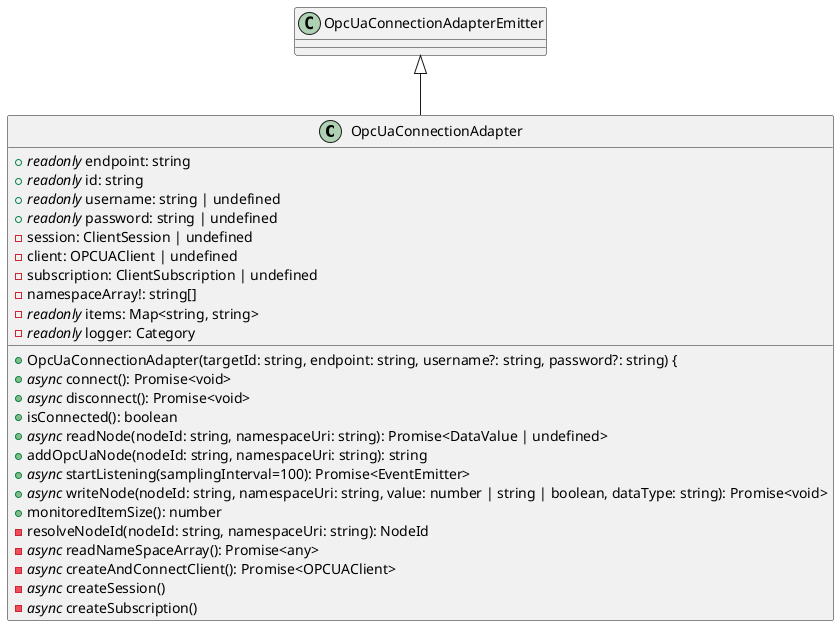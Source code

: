 /*
 * MIT License
 *
 * Copyright (c) 2021 P2O-Lab <p2o-lab@mailbox.tu-dresden.de>,
 * Chair for Process Control Systems, Technische Universität Dresden
 *
 * Permission is hereby granted, free of charge, to any person obtaining a copy
 * of this software and associated documentation files (the "Software"), to deal
 * in the Software without restriction, including without limitation the rights
 * to use, copy, modify, merge, publish, distribute, sublicense, and/or sell
 * copies of the Software, and to permit persons to whom the Software is
 * furnished to do so, subject to the following conditions:
 *
 * The above copyright notice and this permission notice shall be included in all
 * copies or substantial portions of the Software.
 *
 * THE SOFTWARE IS PROVIDED "AS IS", WITHOUT WARRANTY OF ANY KIND, EXPRESS OR
 * IMPLIED, INCLUDING BUT NOT LIMITED TO THE WARRANTIES OF MERCHANTABILITY,
 * FITNESS FOR A PARTICULAR PURPOSE AND NONINFRINGEMENT. IN NO EVENT SHALL THE
 * AUTHORS OR COPYRIGHT HOLDERS BE LIABLE FOR ANY CLAIM, DAMAGES OR OTHER
 * LIABILITY, WHETHER IN AN ACTION OF CONTRACT, TORT OR OTHERWISE, ARISING FROM,
 * OUT OF OR IN CONNECTION WITH THE SOFTWARE OR THE USE OR OTHER DEALINGS IN THE
 * SOFTWARE.
 */
 
@startuml
'https://plantuml.com/class-diagram

class OpcUaConnectionAdapter{
	+ //readonly// endpoint: string
	+ //readonly// id: string
	+ //readonly// username: string | undefined
    + //readonly// password: string | undefined
	- session: ClientSession | undefined
	- client: OPCUAClient | undefined
	- subscription: ClientSubscription | undefined
	- namespaceArray!: string[]
	- //readonly// items: Map<string, string>
	- //readonly// logger: Category

	+ OpcUaConnectionAdapter(targetId: string, endpoint: string, username?: string, password?: string) {
	+ //async// connect(): Promise<void>
    + //async// disconnect(): Promise<void>
    + isConnected(): boolean
    + //async// readNode(nodeId: string, namespaceUri: string): Promise<DataValue | undefined>
    + addOpcUaNode(nodeId: string, namespaceUri: string): string
    + //async// startListening(samplingInterval=100): Promise<EventEmitter>
    + //async// writeNode(nodeId: string, namespaceUri: string, value: number | string | boolean, dataType: string): Promise<void>
    + monitoredItemSize(): number
    - resolveNodeId(nodeId: string, namespaceUri: string): NodeId
    - //async// readNameSpaceArray(): Promise<any>
    - //async// createAndConnectClient(): Promise<OPCUAClient>
    - //async// createSession()
    - //async// createSubscription()
}
OpcUaConnectionAdapterEmitter <|-- OpcUaConnectionAdapter

@enduml

